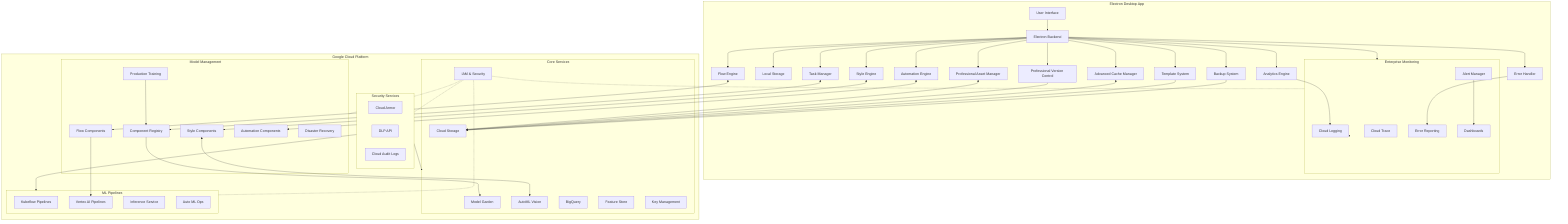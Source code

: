 flowchart TD
    subgraph Client[Electron Desktop App]
        UI[User Interface]
        Local[Local Storage]
        Cache[Advanced Cache Manager]
        TaskMgr[Task Manager]
        StyleEng[Style Engine]
        FlowEng[Flow Engine]
        AssetMgr[Professional Asset Manager]
        VCS[Professional Version Control]
        Monitor[Performance Monitor]
        Template[Template System]
        Automate[Automation Engine]
        ErrorHandler[Error Handler]
        Analytics[Analytics Engine]
        Backup[Backup System]
        ElectronBE[Electron Backend]
    end

    subgraph GCP[Google Cloud Platform]
        subgraph CoreServices[Core Services]
            MG[Model Garden]
            AV[AutoML Vision]
            CS[Cloud Storage]
            BQ[BigQuery]
            FS[Feature Store]
            IAM[IAM & Security]
            KMS[Key Management]
        end
        
        subgraph MLPipelines[ML Pipelines]
            KF[Kubeflow Pipelines]
            VP[Vertex AI Pipelines]
            Inf[Inference Service]
            Auto[Auto ML Ops]
        end

        subgraph ModelMgmt[Model Management]
            CompReg[Component Registry]
            Train[Production Training]
            StyleComp[Style Components]
            FlowComp[Flow Components]
            AutoComp[Automation Components]
            DR[Disaster Recovery]
        end

        subgraph Monitor[Enterprise Monitoring]
            Log[Cloud Logging]
            Trace[Cloud Trace]
            Error[Error Reporting]
            Alert[Alert Manager]
            Dashboard[Dashboards]
        end

        subgraph Security[Security Services]
            WAF[Cloud Armor]
            DLP[DLP API]
            Audit[Cloud Audit Logs]
        end
    end

    UI --> ElectronBE
    ElectronBE --> Local
    ElectronBE --> Cache
    ElectronBE --> TaskMgr
    ElectronBE --> StyleEng
    ElectronBE --> FlowEng
    ElectronBE --> AssetMgr
    ElectronBE --> VCS
    ElectronBE --> Monitor
    ElectronBE --> Template
    ElectronBE --> Automate
    ElectronBE --> ErrorHandler
    ElectronBE --> Analytics
    ElectronBE --> Backup
    
    StyleEng <--> StyleComp
    FlowEng <--> FlowComp
    Automate <--> AutoComp
    AssetMgr <--> CS
    VCS --> CS
    Cache <--> CS
    TaskMgr <--> CompReg
    Template --> CS
    Backup --> CS
    
    ErrorHandler --> Error
    Analytics --> Log
    
    StyleComp <--> AV
    FlowComp --> VP
    CompReg --> MG
    Train --> CompReg
    
    Monitor --> Log
    Alert --> Dashboard
    
    Security --> CoreServices
    Security --> MLPipelines
    
    IAM -.- CoreServices
    IAM -.- MLPipelines
    IAM -.- ModelMgmt
    IAM -.- Monitor
    IAM -.- Security